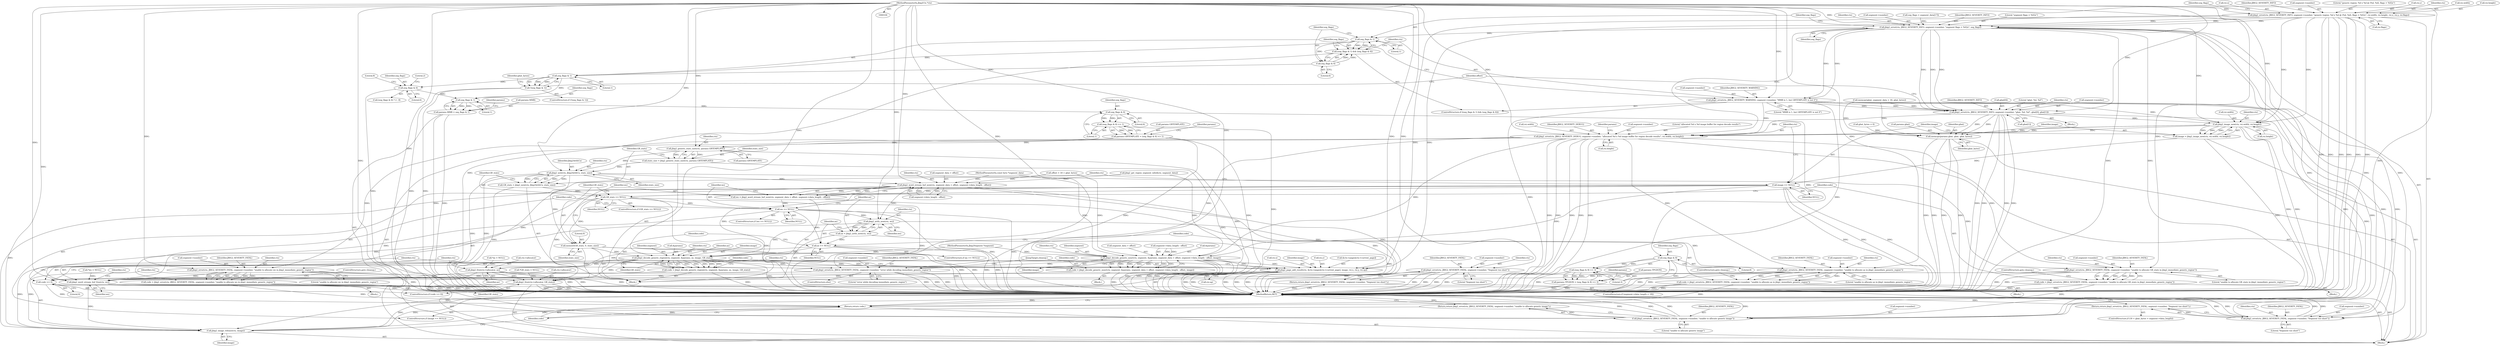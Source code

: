digraph "0_ghostscript_e698d5c11d27212aa1098bc5b1673a3378563092_0@pointer" {
"1000105" [label="(MethodParameterIn,Jbig2Ctx *ctx)"];
"1000145" [label="(Call,jbig2_error(ctx, JBIG2_SEVERITY_FATAL, segment->number, \"Segment too short\"))"];
"1000144" [label="(Return,return jbig2_error(ctx, JBIG2_SEVERITY_FATAL, segment->number, \"Segment too short\");)"];
"1000156" [label="(Call,jbig2_error(ctx, JBIG2_SEVERITY_INFO, segment->number, \"generic region: %d x %d @ (%d, %d), flags = %02x\", rsi.width, rsi.height, rsi.x, rsi.y, rsi.flags))"];
"1000183" [label="(Call,jbig2_error(ctx, JBIG2_SEVERITY_INFO, segment->number, \"segment flags = %02x\", seg_flags))"];
"1000193" [label="(Call,seg_flags & 1)"];
"1000192" [label="(Call,(seg_flags & 1) && (seg_flags & 6))"];
"1000196" [label="(Call,seg_flags & 6)"];
"1000208" [label="(Call,seg_flags & 1)"];
"1000207" [label="(Call,!(seg_flags & 1))"];
"1000215" [label="(Call,seg_flags & 6)"];
"1000264" [label="(Call,seg_flags & 1)"];
"1000260" [label="(Call,params.MMR = seg_flags & 1)"];
"1000272" [label="(Call,seg_flags & 6)"];
"1000271" [label="(Call,(seg_flags & 6) >> 1)"];
"1000267" [label="(Call,params.GBTEMPLATE = (seg_flags & 6) >> 1)"];
"1000357" [label="(Call,jbig2_generic_stats_size(ctx, params.GBTEMPLATE))"];
"1000355" [label="(Call,stats_size = jbig2_generic_stats_size(ctx, params.GBTEMPLATE))"];
"1000364" [label="(Call,jbig2_new(ctx, Jbig2ArithCx, stats_size))"];
"1000362" [label="(Call,GB_stats = jbig2_new(ctx, Jbig2ArithCx, stats_size))"];
"1000369" [label="(Call,GB_stats == NULL)"];
"1000383" [label="(Call,memset(GB_stats, 0, stats_size))"];
"1000436" [label="(Call,jbig2_decode_generic_region(ctx, segment, &params, as, image, GB_stats))"];
"1000434" [label="(Call,code = jbig2_decode_generic_region(ctx, segment, &params, as, image, GB_stats))"];
"1000445" [label="(Call,code >= 0)"];
"1000493" [label="(Return,return code;)"];
"1000448" [label="(Call,jbig2_page_add_result(ctx, &ctx->pages[ctx->current_page], image, rsi.x, rsi.y, rsi.op))"];
"1000482" [label="(Call,jbig2_word_stream_buf_free(ctx, ws))"];
"1000490" [label="(Call,jbig2_image_release(ctx, image))"];
"1000469" [label="(Call,jbig2_error(ctx, JBIG2_SEVERITY_FATAL, segment->number, \"error while decoding immediate_generic_region\"))"];
"1000477" [label="(Call,jbig2_free(ctx->allocator, as))"];
"1000485" [label="(Call,jbig2_free(ctx->allocator, GB_stats))"];
"1000400" [label="(Call,ws == NULL)"];
"1000416" [label="(Call,jbig2_arith_new(ctx, ws))"];
"1000414" [label="(Call,as = jbig2_arith_new(ctx, ws))"];
"1000420" [label="(Call,as == NULL)"];
"1000426" [label="(Call,jbig2_error(ctx, JBIG2_SEVERITY_FATAL, segment->number, \"unable to allocate as in jbig2_immediate_generic_region\"))"];
"1000424" [label="(Call,code = jbig2_error(ctx, JBIG2_SEVERITY_FATAL, segment->number, \"unable to allocate as in jbig2_immediate_generic_region\"))"];
"1000375" [label="(Call,jbig2_error(ctx, JBIG2_SEVERITY_FATAL, segment->number, \"unable to allocate GB_stats in jbig2_immediate_generic_region\"))"];
"1000373" [label="(Call,code = jbig2_error(ctx, JBIG2_SEVERITY_FATAL, segment->number, \"unable to allocate GB_stats in jbig2_immediate_generic_region\"))"];
"1000389" [label="(Call,jbig2_word_stream_buf_new(ctx, segment_data + offset, segment->data_length - offset))"];
"1000387" [label="(Call,ws = jbig2_word_stream_buf_new(ctx, segment_data + offset, segment->data_length - offset))"];
"1000406" [label="(Call,jbig2_error(ctx, JBIG2_SEVERITY_FATAL, segment->number, \"unable to allocate ws in jbig2_immediate_generic_region\"))"];
"1000404" [label="(Call,code = jbig2_error(ctx, JBIG2_SEVERITY_FATAL, segment->number, \"unable to allocate ws in jbig2_immediate_generic_region\"))"];
"1000281" [label="(Call,seg_flags & 8)"];
"1000280" [label="(Call,(seg_flags & 8) >> 3)"];
"1000276" [label="(Call,params.TPGDON = (seg_flags & 8) >> 3)"];
"1000199" [label="(Call,jbig2_error(ctx, JBIG2_SEVERITY_WARNING, segment->number, \"MMR is 1, but GBTEMPLATE is not 0\"))"];
"1000229" [label="(Call,jbig2_error(ctx, JBIG2_SEVERITY_FATAL, segment->number, \"Segment too short\"))"];
"1000228" [label="(Return,return jbig2_error(ctx, JBIG2_SEVERITY_FATAL, segment->number, \"Segment too short\");)"];
"1000242" [label="(Call,jbig2_error(ctx, JBIG2_SEVERITY_INFO, segment->number, \"gbat: %d, %d\", gbat[0], gbat[1]))"];
"1000290" [label="(Call,memcpy(params.gbat, gbat, gbat_bytes))"];
"1000298" [label="(Call,jbig2_image_new(ctx, rsi.width, rsi.height))"];
"1000296" [label="(Call,image = jbig2_image_new(ctx, rsi.width, rsi.height))"];
"1000307" [label="(Call,image == NULL)"];
"1000338" [label="(Call,jbig2_decode_generic_mmr(ctx, segment, &params, segment_data + offset, segment->data_length - offset, image))"];
"1000336" [label="(Call,code = jbig2_decode_generic_mmr(ctx, segment, &params, segment_data + offset, segment->data_length - offset, image))"];
"1000311" [label="(Call,jbig2_error(ctx, JBIG2_SEVERITY_FATAL, segment->number, \"unable to allocate generic image\"))"];
"1000310" [label="(Return,return jbig2_error(ctx, JBIG2_SEVERITY_FATAL, segment->number, \"unable to allocate generic image\");)"];
"1000318" [label="(Call,jbig2_error(ctx, JBIG2_SEVERITY_DEBUG, segment->number, \"allocated %d x %d image buffer for region decode results\", rsi.width, rsi.height))"];
"1000147" [label="(Identifier,JBIG2_SEVERITY_FATAL)"];
"1000471" [label="(Identifier,JBIG2_SEVERITY_FATAL)"];
"1000312" [label="(Identifier,ctx)"];
"1000438" [label="(Identifier,segment)"];
"1000468" [label="(ControlStructure,else)"];
"1000339" [label="(Identifier,ctx)"];
"1000248" [label="(Literal,\"gbat: %d, %d\")"];
"1000465" [label="(Call,rsi.op)"];
"1000232" [label="(Call,segment->number)"];
"1000296" [label="(Call,image = jbig2_image_new(ctx, rsi.width, rsi.height))"];
"1000412" [label="(Literal,\"unable to allocate ws in jbig2_immediate_generic_region\")"];
"1000415" [label="(Identifier,as)"];
"1000439" [label="(Call,&params)"];
"1000127" [label="(Call,*ws = NULL)"];
"1000475" [label="(Literal,\"error while decoding immediate_generic_region\")"];
"1000298" [label="(Call,jbig2_image_new(ctx, rsi.width, rsi.height))"];
"1000313" [label="(Identifier,JBIG2_SEVERITY_FATAL)"];
"1000145" [label="(Call,jbig2_error(ctx, JBIG2_SEVERITY_FATAL, segment->number, \"Segment too short\"))"];
"1000358" [label="(Identifier,ctx)"];
"1000157" [label="(Identifier,ctx)"];
"1000369" [label="(Call,GB_stats == NULL)"];
"1000252" [label="(Call,gbat[1])"];
"1000192" [label="(Call,(seg_flags & 1) && (seg_flags & 6))"];
"1000375" [label="(Call,jbig2_error(ctx, JBIG2_SEVERITY_FATAL, segment->number, \"unable to allocate GB_stats in jbig2_immediate_generic_region\"))"];
"1000213" [label="(Identifier,gbat_bytes)"];
"1000417" [label="(Identifier,ctx)"];
"1000409" [label="(Call,segment->number)"];
"1000194" [label="(Identifier,seg_flags)"];
"1000367" [label="(Identifier,stats_size)"];
"1000131" [label="(Call,*as = NULL)"];
"1000243" [label="(Identifier,ctx)"];
"1000215" [label="(Call,seg_flags & 6)"];
"1000280" [label="(Call,(seg_flags & 8) >> 3)"];
"1000340" [label="(Identifier,segment)"];
"1000389" [label="(Call,jbig2_word_stream_buf_new(ctx, segment_data + offset, segment->data_length - offset))"];
"1000309" [label="(Identifier,NULL)"];
"1000492" [label="(Identifier,image)"];
"1000363" [label="(Identifier,GB_stats)"];
"1000366" [label="(Identifier,Jbig2ArithCx)"];
"1000422" [label="(Identifier,NULL)"];
"1000282" [label="(Identifier,seg_flags)"];
"1000245" [label="(Call,segment->number)"];
"1000470" [label="(Identifier,ctx)"];
"1000495" [label="(MethodReturn,RET)"];
"1000163" [label="(Call,rsi.width)"];
"1000390" [label="(Identifier,ctx)"];
"1000195" [label="(Literal,1)"];
"1000458" [label="(Identifier,image)"];
"1000429" [label="(Call,segment->number)"];
"1000446" [label="(Identifier,code)"];
"1000271" [label="(Call,(seg_flags & 6) >> 1)"];
"1000462" [label="(Call,rsi.y)"];
"1000156" [label="(Call,jbig2_error(ctx, JBIG2_SEVERITY_INFO, segment->number, \"generic region: %d x %d @ (%d, %d), flags = %02x\", rsi.width, rsi.height, rsi.x, rsi.y, rsi.flags))"];
"1000269" [label="(Identifier,params)"];
"1000276" [label="(Call,params.TPGDON = (seg_flags & 8) >> 3)"];
"1000268" [label="(Call,params.GBTEMPLATE)"];
"1000377" [label="(Identifier,JBIG2_SEVERITY_FATAL)"];
"1000295" [label="(Identifier,gbat_bytes)"];
"1000114" [label="(Call,gbat_bytes = 0)"];
"1000196" [label="(Call,seg_flags & 6)"];
"1000183" [label="(Call,jbig2_error(ctx, JBIG2_SEVERITY_INFO, segment->number, \"segment flags = %02x\", seg_flags))"];
"1000284" [label="(Literal,3)"];
"1000483" [label="(Identifier,ctx)"];
"1000493" [label="(Return,return code;)"];
"1000335" [label="(Block,)"];
"1000402" [label="(Identifier,NULL)"];
"1000485" [label="(Call,jbig2_free(ctx->allocator, GB_stats))"];
"1000206" [label="(ControlStructure,if (!(seg_flags & 1)))"];
"1000255" [label="(Call,offset = 18 + gbat_bytes)"];
"1000300" [label="(Call,rsi.width)"];
"1000400" [label="(Call,ws == NULL)"];
"1000291" [label="(Call,params.gbat)"];
"1000424" [label="(Call,code = jbig2_error(ctx, JBIG2_SEVERITY_FATAL, segment->number, \"unable to allocate as in jbig2_immediate_generic_region\"))"];
"1000108" [label="(Block,)"];
"1000207" [label="(Call,!(seg_flags & 1))"];
"1000404" [label="(Call,code = jbig2_error(ctx, JBIG2_SEVERITY_FATAL, segment->number, \"unable to allocate ws in jbig2_immediate_generic_region\"))"];
"1000373" [label="(Call,code = jbig2_error(ctx, JBIG2_SEVERITY_FATAL, segment->number, \"unable to allocate GB_stats in jbig2_immediate_generic_region\"))"];
"1000138" [label="(ControlStructure,if (segment->data_length < 18))"];
"1000359" [label="(Call,params.GBTEMPLATE)"];
"1000362" [label="(Call,GB_stats = jbig2_new(ctx, Jbig2ArithCx, stats_size))"];
"1000484" [label="(Identifier,ws)"];
"1000382" [label="(ControlStructure,goto cleanup;)"];
"1000481" [label="(Identifier,as)"];
"1000260" [label="(Call,params.MMR = seg_flags & 1)"];
"1000489" [label="(Identifier,GB_stats)"];
"1000482" [label="(Call,jbig2_word_stream_buf_free(ctx, ws))"];
"1000277" [label="(Call,params.TPGDON)"];
"1000287" [label="(Identifier,params)"];
"1000235" [label="(Literal,\"Segment too short\")"];
"1000244" [label="(Identifier,JBIG2_SEVERITY_INFO)"];
"1000166" [label="(Call,rsi.height)"];
"1000144" [label="(Return,return jbig2_error(ctx, JBIG2_SEVERITY_FATAL, segment->number, \"Segment too short\");)"];
"1000447" [label="(Literal,0)"];
"1000135" [label="(Call,*GB_stats = NULL)"];
"1000179" [label="(Identifier,seg_flags)"];
"1000199" [label="(Call,jbig2_error(ctx, JBIG2_SEVERITY_WARNING, segment->number, \"MMR is 1, but GBTEMPLATE is not 0\"))"];
"1000273" [label="(Identifier,seg_flags)"];
"1000336" [label="(Call,code = jbig2_decode_generic_mmr(ctx, segment, &params, segment_data + offset, segment->data_length - offset, image))"];
"1000387" [label="(Call,ws = jbig2_word_stream_buf_new(ctx, segment_data + offset, segment->data_length - offset))"];
"1000230" [label="(Identifier,ctx)"];
"1000346" [label="(Call,segment->data_length - offset)"];
"1000469" [label="(Call,jbig2_error(ctx, JBIG2_SEVERITY_FATAL, segment->number, \"error while decoding immediate_generic_region\"))"];
"1000307" [label="(Call,image == NULL)"];
"1000310" [label="(Return,return jbig2_error(ctx, JBIG2_SEVERITY_FATAL, segment->number, \"unable to allocate generic image\");)"];
"1000434" [label="(Call,code = jbig2_decode_generic_region(ctx, segment, &params, as, image, GB_stats))"];
"1000220" [label="(ControlStructure,if (18 + gbat_bytes > segment->data_length))"];
"1000217" [label="(Literal,6)"];
"1000388" [label="(Identifier,ws)"];
"1000433" [label="(ControlStructure,goto cleanup;)"];
"1000249" [label="(Call,gbat[0])"];
"1000435" [label="(Identifier,code)"];
"1000303" [label="(Call,rsi.height)"];
"1000371" [label="(Identifier,NULL)"];
"1000320" [label="(Identifier,JBIG2_SEVERITY_DEBUG)"];
"1000487" [label="(Identifier,ctx)"];
"1000299" [label="(Identifier,ctx)"];
"1000432" [label="(Literal,\"unable to allocate as in jbig2_immediate_generic_region\")"];
"1000490" [label="(Call,jbig2_image_release(ctx, image))"];
"1000385" [label="(Literal,0)"];
"1000236" [label="(Call,memcpy(gbat, segment_data + 18, gbat_bytes))"];
"1000267" [label="(Call,params.GBTEMPLATE = (seg_flags & 6) >> 1)"];
"1000421" [label="(Identifier,as)"];
"1000391" [label="(Call,segment_data + offset)"];
"1000290" [label="(Call,memcpy(params.gbat, gbat, gbat_bytes))"];
"1000443" [label="(Identifier,GB_stats)"];
"1000341" [label="(Call,&params)"];
"1000423" [label="(Block,)"];
"1000408" [label="(Identifier,JBIG2_SEVERITY_FATAL)"];
"1000372" [label="(Block,)"];
"1000368" [label="(ControlStructure,if (GB_stats == NULL))"];
"1000218" [label="(Literal,2)"];
"1000418" [label="(Identifier,ws)"];
"1000351" [label="(Identifier,image)"];
"1000384" [label="(Identifier,GB_stats)"];
"1000191" [label="(ControlStructure,if ((seg_flags & 1) && (seg_flags & 6)))"];
"1000386" [label="(Identifier,stats_size)"];
"1000210" [label="(Literal,1)"];
"1000450" [label="(Call,&ctx->pages[ctx->current_page])"];
"1000105" [label="(MethodParameterIn,Jbig2Ctx *ctx)"];
"1000328" [label="(Call,rsi.height)"];
"1000219" [label="(Literal,8)"];
"1000399" [label="(ControlStructure,if (ws == NULL))"];
"1000202" [label="(Call,segment->number)"];
"1000427" [label="(Identifier,ctx)"];
"1000383" [label="(Call,memset(GB_stats, 0, stats_size))"];
"1000374" [label="(Identifier,code)"];
"1000459" [label="(Call,rsi.x)"];
"1000151" [label="(Literal,\"Segment too short\")"];
"1000175" [label="(Call,rsi.flags)"];
"1000148" [label="(Call,segment->number)"];
"1000356" [label="(Identifier,stats_size)"];
"1000297" [label="(Identifier,image)"];
"1000229" [label="(Call,jbig2_error(ctx, JBIG2_SEVERITY_FATAL, segment->number, \"Segment too short\"))"];
"1000198" [label="(Literal,6)"];
"1000401" [label="(Identifier,ws)"];
"1000184" [label="(Identifier,ctx)"];
"1000256" [label="(Identifier,offset)"];
"1000477" [label="(Call,jbig2_free(ctx->allocator, as))"];
"1000231" [label="(Identifier,JBIG2_SEVERITY_FATAL)"];
"1000146" [label="(Identifier,ctx)"];
"1000357" [label="(Call,jbig2_generic_stats_size(ctx, params.GBTEMPLATE))"];
"1000208" [label="(Call,seg_flags & 1)"];
"1000437" [label="(Identifier,ctx)"];
"1000333" [label="(Identifier,params)"];
"1000426" [label="(Call,jbig2_error(ctx, JBIG2_SEVERITY_FATAL, segment->number, \"unable to allocate as in jbig2_immediate_generic_region\"))"];
"1000381" [label="(Literal,\"unable to allocate GB_stats in jbig2_immediate_generic_region\")"];
"1000394" [label="(Call,segment->data_length - offset)"];
"1000209" [label="(Identifier,seg_flags)"];
"1000211" [label="(Block,)"];
"1000306" [label="(ControlStructure,if (image == NULL))"];
"1000414" [label="(Call,as = jbig2_arith_new(ctx, ws))"];
"1000317" [label="(Literal,\"unable to allocate generic image\")"];
"1000321" [label="(Call,segment->number)"];
"1000428" [label="(Identifier,JBIG2_SEVERITY_FATAL)"];
"1000152" [label="(Call,jbig2_get_region_segment_info(&rsi, segment_data))"];
"1000419" [label="(ControlStructure,if (as == NULL))"];
"1000376" [label="(Identifier,ctx)"];
"1000365" [label="(Identifier,ctx)"];
"1000494" [label="(Identifier,code)"];
"1000343" [label="(Call,segment_data + offset)"];
"1000378" [label="(Call,segment->number)"];
"1000275" [label="(Literal,1)"];
"1000169" [label="(Call,rsi.x)"];
"1000193" [label="(Call,seg_flags & 1)"];
"1000186" [label="(Call,segment->number)"];
"1000405" [label="(Identifier,code)"];
"1000197" [label="(Identifier,seg_flags)"];
"1000283" [label="(Literal,8)"];
"1000264" [label="(Call,seg_flags & 1)"];
"1000178" [label="(Call,seg_flags = segment_data[17])"];
"1000190" [label="(Identifier,seg_flags)"];
"1000205" [label="(Literal,\"MMR is 1, but GBTEMPLATE is not 0\")"];
"1000486" [label="(Call,ctx->allocator)"];
"1000278" [label="(Identifier,params)"];
"1000216" [label="(Identifier,seg_flags)"];
"1000449" [label="(Identifier,ctx)"];
"1000355" [label="(Call,stats_size = jbig2_generic_stats_size(ctx, params.GBTEMPLATE))"];
"1000318" [label="(Call,jbig2_error(ctx, JBIG2_SEVERITY_DEBUG, segment->number, \"allocated %d x %d image buffer for region decode results\", rsi.width, rsi.height))"];
"1000158" [label="(Identifier,JBIG2_SEVERITY_INFO)"];
"1000444" [label="(ControlStructure,if (code >= 0))"];
"1000319" [label="(Identifier,ctx)"];
"1000314" [label="(Call,segment->number)"];
"1000448" [label="(Call,jbig2_page_add_result(ctx, &ctx->pages[ctx->current_page], image, rsi.x, rsi.y, rsi.op))"];
"1000324" [label="(Literal,\"allocated %d x %d image buffer for region decode results\")"];
"1000159" [label="(Call,segment->number)"];
"1000162" [label="(Literal,\"generic region: %d x %d @ (%d, %d), flags = %02x\")"];
"1000416" [label="(Call,jbig2_arith_new(ctx, ws))"];
"1000325" [label="(Call,rsi.width)"];
"1000185" [label="(Identifier,JBIG2_SEVERITY_INFO)"];
"1000172" [label="(Call,rsi.y)"];
"1000441" [label="(Identifier,as)"];
"1000491" [label="(Identifier,ctx)"];
"1000353" [label="(Block,)"];
"1000478" [label="(Call,ctx->allocator)"];
"1000242" [label="(Call,jbig2_error(ctx, JBIG2_SEVERITY_INFO, segment->number, \"gbat: %d, %d\", gbat[0], gbat[1]))"];
"1000189" [label="(Literal,\"segment flags = %02x\")"];
"1000201" [label="(Identifier,JBIG2_SEVERITY_WARNING)"];
"1000338" [label="(Call,jbig2_decode_generic_mmr(ctx, segment, &params, segment_data + offset, segment->data_length - offset, image))"];
"1000406" [label="(Call,jbig2_error(ctx, JBIG2_SEVERITY_FATAL, segment->number, \"unable to allocate ws in jbig2_immediate_generic_region\"))"];
"1000200" [label="(Identifier,ctx)"];
"1000106" [label="(MethodParameterIn,Jbig2Segment *segment)"];
"1000265" [label="(Identifier,seg_flags)"];
"1000274" [label="(Literal,6)"];
"1000294" [label="(Identifier,gbat)"];
"1000337" [label="(Identifier,code)"];
"1000476" [label="(JumpTarget,cleanup:)"];
"1000228" [label="(Return,return jbig2_error(ctx, JBIG2_SEVERITY_FATAL, segment->number, \"Segment too short\");)"];
"1000308" [label="(Identifier,image)"];
"1000364" [label="(Call,jbig2_new(ctx, Jbig2ArithCx, stats_size))"];
"1000107" [label="(MethodParameterIn,const byte *segment_data)"];
"1000407" [label="(Identifier,ctx)"];
"1000413" [label="(ControlStructure,goto cleanup;)"];
"1000261" [label="(Call,params.MMR)"];
"1000272" [label="(Call,seg_flags & 6)"];
"1000445" [label="(Call,code >= 0)"];
"1000472" [label="(Call,segment->number)"];
"1000442" [label="(Identifier,image)"];
"1000425" [label="(Identifier,code)"];
"1000266" [label="(Literal,1)"];
"1000214" [label="(Call,(seg_flags & 6) ? 2 : 8)"];
"1000403" [label="(Block,)"];
"1000420" [label="(Call,as == NULL)"];
"1000311" [label="(Call,jbig2_error(ctx, JBIG2_SEVERITY_FATAL, segment->number, \"unable to allocate generic image\"))"];
"1000436" [label="(Call,jbig2_decode_generic_region(ctx, segment, &params, as, image, GB_stats))"];
"1000370" [label="(Identifier,GB_stats)"];
"1000281" [label="(Call,seg_flags & 8)"];
"1000105" -> "1000104"  [label="AST: "];
"1000105" -> "1000495"  [label="DDG: "];
"1000105" -> "1000145"  [label="DDG: "];
"1000105" -> "1000156"  [label="DDG: "];
"1000105" -> "1000183"  [label="DDG: "];
"1000105" -> "1000199"  [label="DDG: "];
"1000105" -> "1000229"  [label="DDG: "];
"1000105" -> "1000242"  [label="DDG: "];
"1000105" -> "1000298"  [label="DDG: "];
"1000105" -> "1000311"  [label="DDG: "];
"1000105" -> "1000318"  [label="DDG: "];
"1000105" -> "1000338"  [label="DDG: "];
"1000105" -> "1000357"  [label="DDG: "];
"1000105" -> "1000364"  [label="DDG: "];
"1000105" -> "1000375"  [label="DDG: "];
"1000105" -> "1000389"  [label="DDG: "];
"1000105" -> "1000406"  [label="DDG: "];
"1000105" -> "1000416"  [label="DDG: "];
"1000105" -> "1000426"  [label="DDG: "];
"1000105" -> "1000436"  [label="DDG: "];
"1000105" -> "1000448"  [label="DDG: "];
"1000105" -> "1000469"  [label="DDG: "];
"1000105" -> "1000482"  [label="DDG: "];
"1000105" -> "1000490"  [label="DDG: "];
"1000145" -> "1000144"  [label="AST: "];
"1000145" -> "1000151"  [label="CFG: "];
"1000146" -> "1000145"  [label="AST: "];
"1000147" -> "1000145"  [label="AST: "];
"1000148" -> "1000145"  [label="AST: "];
"1000151" -> "1000145"  [label="AST: "];
"1000144" -> "1000145"  [label="CFG: "];
"1000145" -> "1000495"  [label="DDG: "];
"1000145" -> "1000495"  [label="DDG: "];
"1000145" -> "1000495"  [label="DDG: "];
"1000145" -> "1000495"  [label="DDG: "];
"1000145" -> "1000144"  [label="DDG: "];
"1000144" -> "1000138"  [label="AST: "];
"1000495" -> "1000144"  [label="CFG: "];
"1000144" -> "1000495"  [label="DDG: "];
"1000156" -> "1000108"  [label="AST: "];
"1000156" -> "1000175"  [label="CFG: "];
"1000157" -> "1000156"  [label="AST: "];
"1000158" -> "1000156"  [label="AST: "];
"1000159" -> "1000156"  [label="AST: "];
"1000162" -> "1000156"  [label="AST: "];
"1000163" -> "1000156"  [label="AST: "];
"1000166" -> "1000156"  [label="AST: "];
"1000169" -> "1000156"  [label="AST: "];
"1000172" -> "1000156"  [label="AST: "];
"1000175" -> "1000156"  [label="AST: "];
"1000179" -> "1000156"  [label="CFG: "];
"1000156" -> "1000495"  [label="DDG: "];
"1000156" -> "1000495"  [label="DDG: "];
"1000156" -> "1000495"  [label="DDG: "];
"1000156" -> "1000495"  [label="DDG: "];
"1000156" -> "1000495"  [label="DDG: "];
"1000156" -> "1000495"  [label="DDG: "];
"1000156" -> "1000183"  [label="DDG: "];
"1000156" -> "1000183"  [label="DDG: "];
"1000156" -> "1000183"  [label="DDG: "];
"1000156" -> "1000298"  [label="DDG: "];
"1000156" -> "1000298"  [label="DDG: "];
"1000156" -> "1000448"  [label="DDG: "];
"1000156" -> "1000448"  [label="DDG: "];
"1000183" -> "1000108"  [label="AST: "];
"1000183" -> "1000190"  [label="CFG: "];
"1000184" -> "1000183"  [label="AST: "];
"1000185" -> "1000183"  [label="AST: "];
"1000186" -> "1000183"  [label="AST: "];
"1000189" -> "1000183"  [label="AST: "];
"1000190" -> "1000183"  [label="AST: "];
"1000194" -> "1000183"  [label="CFG: "];
"1000183" -> "1000495"  [label="DDG: "];
"1000183" -> "1000495"  [label="DDG: "];
"1000178" -> "1000183"  [label="DDG: "];
"1000183" -> "1000193"  [label="DDG: "];
"1000183" -> "1000199"  [label="DDG: "];
"1000183" -> "1000199"  [label="DDG: "];
"1000183" -> "1000229"  [label="DDG: "];
"1000183" -> "1000229"  [label="DDG: "];
"1000183" -> "1000242"  [label="DDG: "];
"1000183" -> "1000242"  [label="DDG: "];
"1000183" -> "1000242"  [label="DDG: "];
"1000183" -> "1000298"  [label="DDG: "];
"1000183" -> "1000311"  [label="DDG: "];
"1000183" -> "1000318"  [label="DDG: "];
"1000193" -> "1000192"  [label="AST: "];
"1000193" -> "1000195"  [label="CFG: "];
"1000194" -> "1000193"  [label="AST: "];
"1000195" -> "1000193"  [label="AST: "];
"1000197" -> "1000193"  [label="CFG: "];
"1000192" -> "1000193"  [label="CFG: "];
"1000193" -> "1000192"  [label="DDG: "];
"1000193" -> "1000192"  [label="DDG: "];
"1000193" -> "1000196"  [label="DDG: "];
"1000193" -> "1000208"  [label="DDG: "];
"1000192" -> "1000191"  [label="AST: "];
"1000192" -> "1000196"  [label="CFG: "];
"1000196" -> "1000192"  [label="AST: "];
"1000200" -> "1000192"  [label="CFG: "];
"1000209" -> "1000192"  [label="CFG: "];
"1000192" -> "1000495"  [label="DDG: "];
"1000196" -> "1000192"  [label="DDG: "];
"1000196" -> "1000192"  [label="DDG: "];
"1000196" -> "1000198"  [label="CFG: "];
"1000197" -> "1000196"  [label="AST: "];
"1000198" -> "1000196"  [label="AST: "];
"1000196" -> "1000208"  [label="DDG: "];
"1000208" -> "1000207"  [label="AST: "];
"1000208" -> "1000210"  [label="CFG: "];
"1000209" -> "1000208"  [label="AST: "];
"1000210" -> "1000208"  [label="AST: "];
"1000207" -> "1000208"  [label="CFG: "];
"1000208" -> "1000207"  [label="DDG: "];
"1000208" -> "1000207"  [label="DDG: "];
"1000208" -> "1000215"  [label="DDG: "];
"1000208" -> "1000264"  [label="DDG: "];
"1000207" -> "1000206"  [label="AST: "];
"1000213" -> "1000207"  [label="CFG: "];
"1000256" -> "1000207"  [label="CFG: "];
"1000207" -> "1000495"  [label="DDG: "];
"1000207" -> "1000495"  [label="DDG: "];
"1000215" -> "1000214"  [label="AST: "];
"1000215" -> "1000217"  [label="CFG: "];
"1000216" -> "1000215"  [label="AST: "];
"1000217" -> "1000215"  [label="AST: "];
"1000218" -> "1000215"  [label="CFG: "];
"1000219" -> "1000215"  [label="CFG: "];
"1000215" -> "1000495"  [label="DDG: "];
"1000215" -> "1000264"  [label="DDG: "];
"1000264" -> "1000260"  [label="AST: "];
"1000264" -> "1000266"  [label="CFG: "];
"1000265" -> "1000264"  [label="AST: "];
"1000266" -> "1000264"  [label="AST: "];
"1000260" -> "1000264"  [label="CFG: "];
"1000264" -> "1000260"  [label="DDG: "];
"1000264" -> "1000260"  [label="DDG: "];
"1000264" -> "1000272"  [label="DDG: "];
"1000260" -> "1000108"  [label="AST: "];
"1000261" -> "1000260"  [label="AST: "];
"1000269" -> "1000260"  [label="CFG: "];
"1000260" -> "1000495"  [label="DDG: "];
"1000260" -> "1000495"  [label="DDG: "];
"1000272" -> "1000271"  [label="AST: "];
"1000272" -> "1000274"  [label="CFG: "];
"1000273" -> "1000272"  [label="AST: "];
"1000274" -> "1000272"  [label="AST: "];
"1000275" -> "1000272"  [label="CFG: "];
"1000272" -> "1000271"  [label="DDG: "];
"1000272" -> "1000271"  [label="DDG: "];
"1000272" -> "1000281"  [label="DDG: "];
"1000271" -> "1000267"  [label="AST: "];
"1000271" -> "1000275"  [label="CFG: "];
"1000275" -> "1000271"  [label="AST: "];
"1000267" -> "1000271"  [label="CFG: "];
"1000271" -> "1000495"  [label="DDG: "];
"1000271" -> "1000267"  [label="DDG: "];
"1000271" -> "1000267"  [label="DDG: "];
"1000267" -> "1000108"  [label="AST: "];
"1000268" -> "1000267"  [label="AST: "];
"1000278" -> "1000267"  [label="CFG: "];
"1000267" -> "1000495"  [label="DDG: "];
"1000267" -> "1000495"  [label="DDG: "];
"1000267" -> "1000357"  [label="DDG: "];
"1000357" -> "1000355"  [label="AST: "];
"1000357" -> "1000359"  [label="CFG: "];
"1000358" -> "1000357"  [label="AST: "];
"1000359" -> "1000357"  [label="AST: "];
"1000355" -> "1000357"  [label="CFG: "];
"1000357" -> "1000495"  [label="DDG: "];
"1000357" -> "1000355"  [label="DDG: "];
"1000357" -> "1000355"  [label="DDG: "];
"1000318" -> "1000357"  [label="DDG: "];
"1000357" -> "1000364"  [label="DDG: "];
"1000355" -> "1000353"  [label="AST: "];
"1000356" -> "1000355"  [label="AST: "];
"1000363" -> "1000355"  [label="CFG: "];
"1000355" -> "1000495"  [label="DDG: "];
"1000355" -> "1000364"  [label="DDG: "];
"1000364" -> "1000362"  [label="AST: "];
"1000364" -> "1000367"  [label="CFG: "];
"1000365" -> "1000364"  [label="AST: "];
"1000366" -> "1000364"  [label="AST: "];
"1000367" -> "1000364"  [label="AST: "];
"1000362" -> "1000364"  [label="CFG: "];
"1000364" -> "1000495"  [label="DDG: "];
"1000364" -> "1000495"  [label="DDG: "];
"1000364" -> "1000362"  [label="DDG: "];
"1000364" -> "1000362"  [label="DDG: "];
"1000364" -> "1000362"  [label="DDG: "];
"1000364" -> "1000375"  [label="DDG: "];
"1000364" -> "1000383"  [label="DDG: "];
"1000364" -> "1000389"  [label="DDG: "];
"1000362" -> "1000353"  [label="AST: "];
"1000363" -> "1000362"  [label="AST: "];
"1000370" -> "1000362"  [label="CFG: "];
"1000362" -> "1000495"  [label="DDG: "];
"1000362" -> "1000369"  [label="DDG: "];
"1000369" -> "1000368"  [label="AST: "];
"1000369" -> "1000371"  [label="CFG: "];
"1000370" -> "1000369"  [label="AST: "];
"1000371" -> "1000369"  [label="AST: "];
"1000374" -> "1000369"  [label="CFG: "];
"1000384" -> "1000369"  [label="CFG: "];
"1000369" -> "1000495"  [label="DDG: "];
"1000369" -> "1000495"  [label="DDG: "];
"1000307" -> "1000369"  [label="DDG: "];
"1000369" -> "1000383"  [label="DDG: "];
"1000369" -> "1000400"  [label="DDG: "];
"1000369" -> "1000485"  [label="DDG: "];
"1000383" -> "1000353"  [label="AST: "];
"1000383" -> "1000386"  [label="CFG: "];
"1000384" -> "1000383"  [label="AST: "];
"1000385" -> "1000383"  [label="AST: "];
"1000386" -> "1000383"  [label="AST: "];
"1000388" -> "1000383"  [label="CFG: "];
"1000383" -> "1000495"  [label="DDG: "];
"1000383" -> "1000495"  [label="DDG: "];
"1000383" -> "1000436"  [label="DDG: "];
"1000383" -> "1000485"  [label="DDG: "];
"1000436" -> "1000434"  [label="AST: "];
"1000436" -> "1000443"  [label="CFG: "];
"1000437" -> "1000436"  [label="AST: "];
"1000438" -> "1000436"  [label="AST: "];
"1000439" -> "1000436"  [label="AST: "];
"1000441" -> "1000436"  [label="AST: "];
"1000442" -> "1000436"  [label="AST: "];
"1000443" -> "1000436"  [label="AST: "];
"1000434" -> "1000436"  [label="CFG: "];
"1000436" -> "1000495"  [label="DDG: "];
"1000436" -> "1000495"  [label="DDG: "];
"1000436" -> "1000434"  [label="DDG: "];
"1000436" -> "1000434"  [label="DDG: "];
"1000436" -> "1000434"  [label="DDG: "];
"1000436" -> "1000434"  [label="DDG: "];
"1000436" -> "1000434"  [label="DDG: "];
"1000436" -> "1000434"  [label="DDG: "];
"1000416" -> "1000436"  [label="DDG: "];
"1000106" -> "1000436"  [label="DDG: "];
"1000420" -> "1000436"  [label="DDG: "];
"1000307" -> "1000436"  [label="DDG: "];
"1000436" -> "1000448"  [label="DDG: "];
"1000436" -> "1000448"  [label="DDG: "];
"1000436" -> "1000469"  [label="DDG: "];
"1000436" -> "1000477"  [label="DDG: "];
"1000436" -> "1000485"  [label="DDG: "];
"1000436" -> "1000490"  [label="DDG: "];
"1000434" -> "1000353"  [label="AST: "];
"1000435" -> "1000434"  [label="AST: "];
"1000446" -> "1000434"  [label="CFG: "];
"1000434" -> "1000495"  [label="DDG: "];
"1000434" -> "1000445"  [label="DDG: "];
"1000445" -> "1000444"  [label="AST: "];
"1000445" -> "1000447"  [label="CFG: "];
"1000446" -> "1000445"  [label="AST: "];
"1000447" -> "1000445"  [label="AST: "];
"1000449" -> "1000445"  [label="CFG: "];
"1000470" -> "1000445"  [label="CFG: "];
"1000445" -> "1000495"  [label="DDG: "];
"1000445" -> "1000495"  [label="DDG: "];
"1000336" -> "1000445"  [label="DDG: "];
"1000445" -> "1000493"  [label="DDG: "];
"1000493" -> "1000108"  [label="AST: "];
"1000493" -> "1000494"  [label="CFG: "];
"1000494" -> "1000493"  [label="AST: "];
"1000495" -> "1000493"  [label="CFG: "];
"1000493" -> "1000495"  [label="DDG: "];
"1000494" -> "1000493"  [label="DDG: "];
"1000404" -> "1000493"  [label="DDG: "];
"1000424" -> "1000493"  [label="DDG: "];
"1000373" -> "1000493"  [label="DDG: "];
"1000448" -> "1000444"  [label="AST: "];
"1000448" -> "1000465"  [label="CFG: "];
"1000449" -> "1000448"  [label="AST: "];
"1000450" -> "1000448"  [label="AST: "];
"1000458" -> "1000448"  [label="AST: "];
"1000459" -> "1000448"  [label="AST: "];
"1000462" -> "1000448"  [label="AST: "];
"1000465" -> "1000448"  [label="AST: "];
"1000476" -> "1000448"  [label="CFG: "];
"1000448" -> "1000495"  [label="DDG: "];
"1000448" -> "1000495"  [label="DDG: "];
"1000448" -> "1000495"  [label="DDG: "];
"1000448" -> "1000495"  [label="DDG: "];
"1000448" -> "1000495"  [label="DDG: "];
"1000338" -> "1000448"  [label="DDG: "];
"1000338" -> "1000448"  [label="DDG: "];
"1000448" -> "1000482"  [label="DDG: "];
"1000448" -> "1000490"  [label="DDG: "];
"1000482" -> "1000108"  [label="AST: "];
"1000482" -> "1000484"  [label="CFG: "];
"1000483" -> "1000482"  [label="AST: "];
"1000484" -> "1000482"  [label="AST: "];
"1000487" -> "1000482"  [label="CFG: "];
"1000482" -> "1000495"  [label="DDG: "];
"1000482" -> "1000495"  [label="DDG: "];
"1000375" -> "1000482"  [label="DDG: "];
"1000426" -> "1000482"  [label="DDG: "];
"1000406" -> "1000482"  [label="DDG: "];
"1000469" -> "1000482"  [label="DDG: "];
"1000400" -> "1000482"  [label="DDG: "];
"1000416" -> "1000482"  [label="DDG: "];
"1000127" -> "1000482"  [label="DDG: "];
"1000482" -> "1000490"  [label="DDG: "];
"1000490" -> "1000108"  [label="AST: "];
"1000490" -> "1000492"  [label="CFG: "];
"1000491" -> "1000490"  [label="AST: "];
"1000492" -> "1000490"  [label="AST: "];
"1000494" -> "1000490"  [label="CFG: "];
"1000490" -> "1000495"  [label="DDG: "];
"1000490" -> "1000495"  [label="DDG: "];
"1000490" -> "1000495"  [label="DDG: "];
"1000338" -> "1000490"  [label="DDG: "];
"1000307" -> "1000490"  [label="DDG: "];
"1000469" -> "1000468"  [label="AST: "];
"1000469" -> "1000475"  [label="CFG: "];
"1000470" -> "1000469"  [label="AST: "];
"1000471" -> "1000469"  [label="AST: "];
"1000472" -> "1000469"  [label="AST: "];
"1000475" -> "1000469"  [label="AST: "];
"1000476" -> "1000469"  [label="CFG: "];
"1000469" -> "1000495"  [label="DDG: "];
"1000469" -> "1000495"  [label="DDG: "];
"1000469" -> "1000495"  [label="DDG: "];
"1000338" -> "1000469"  [label="DDG: "];
"1000318" -> "1000469"  [label="DDG: "];
"1000477" -> "1000108"  [label="AST: "];
"1000477" -> "1000481"  [label="CFG: "];
"1000478" -> "1000477"  [label="AST: "];
"1000481" -> "1000477"  [label="AST: "];
"1000483" -> "1000477"  [label="CFG: "];
"1000477" -> "1000495"  [label="DDG: "];
"1000477" -> "1000495"  [label="DDG: "];
"1000131" -> "1000477"  [label="DDG: "];
"1000420" -> "1000477"  [label="DDG: "];
"1000477" -> "1000485"  [label="DDG: "];
"1000485" -> "1000108"  [label="AST: "];
"1000485" -> "1000489"  [label="CFG: "];
"1000486" -> "1000485"  [label="AST: "];
"1000489" -> "1000485"  [label="AST: "];
"1000491" -> "1000485"  [label="CFG: "];
"1000485" -> "1000495"  [label="DDG: "];
"1000485" -> "1000495"  [label="DDG: "];
"1000485" -> "1000495"  [label="DDG: "];
"1000135" -> "1000485"  [label="DDG: "];
"1000400" -> "1000399"  [label="AST: "];
"1000400" -> "1000402"  [label="CFG: "];
"1000401" -> "1000400"  [label="AST: "];
"1000402" -> "1000400"  [label="AST: "];
"1000405" -> "1000400"  [label="CFG: "];
"1000415" -> "1000400"  [label="CFG: "];
"1000400" -> "1000495"  [label="DDG: "];
"1000400" -> "1000495"  [label="DDG: "];
"1000387" -> "1000400"  [label="DDG: "];
"1000400" -> "1000416"  [label="DDG: "];
"1000400" -> "1000420"  [label="DDG: "];
"1000416" -> "1000414"  [label="AST: "];
"1000416" -> "1000418"  [label="CFG: "];
"1000417" -> "1000416"  [label="AST: "];
"1000418" -> "1000416"  [label="AST: "];
"1000414" -> "1000416"  [label="CFG: "];
"1000416" -> "1000414"  [label="DDG: "];
"1000416" -> "1000414"  [label="DDG: "];
"1000389" -> "1000416"  [label="DDG: "];
"1000416" -> "1000426"  [label="DDG: "];
"1000414" -> "1000353"  [label="AST: "];
"1000415" -> "1000414"  [label="AST: "];
"1000421" -> "1000414"  [label="CFG: "];
"1000414" -> "1000495"  [label="DDG: "];
"1000414" -> "1000420"  [label="DDG: "];
"1000420" -> "1000419"  [label="AST: "];
"1000420" -> "1000422"  [label="CFG: "];
"1000421" -> "1000420"  [label="AST: "];
"1000422" -> "1000420"  [label="AST: "];
"1000425" -> "1000420"  [label="CFG: "];
"1000435" -> "1000420"  [label="CFG: "];
"1000420" -> "1000495"  [label="DDG: "];
"1000420" -> "1000495"  [label="DDG: "];
"1000426" -> "1000424"  [label="AST: "];
"1000426" -> "1000432"  [label="CFG: "];
"1000427" -> "1000426"  [label="AST: "];
"1000428" -> "1000426"  [label="AST: "];
"1000429" -> "1000426"  [label="AST: "];
"1000432" -> "1000426"  [label="AST: "];
"1000424" -> "1000426"  [label="CFG: "];
"1000426" -> "1000495"  [label="DDG: "];
"1000426" -> "1000495"  [label="DDG: "];
"1000426" -> "1000424"  [label="DDG: "];
"1000426" -> "1000424"  [label="DDG: "];
"1000426" -> "1000424"  [label="DDG: "];
"1000426" -> "1000424"  [label="DDG: "];
"1000318" -> "1000426"  [label="DDG: "];
"1000424" -> "1000423"  [label="AST: "];
"1000425" -> "1000424"  [label="AST: "];
"1000433" -> "1000424"  [label="CFG: "];
"1000424" -> "1000495"  [label="DDG: "];
"1000424" -> "1000495"  [label="DDG: "];
"1000375" -> "1000373"  [label="AST: "];
"1000375" -> "1000381"  [label="CFG: "];
"1000376" -> "1000375"  [label="AST: "];
"1000377" -> "1000375"  [label="AST: "];
"1000378" -> "1000375"  [label="AST: "];
"1000381" -> "1000375"  [label="AST: "];
"1000373" -> "1000375"  [label="CFG: "];
"1000375" -> "1000495"  [label="DDG: "];
"1000375" -> "1000495"  [label="DDG: "];
"1000375" -> "1000373"  [label="DDG: "];
"1000375" -> "1000373"  [label="DDG: "];
"1000375" -> "1000373"  [label="DDG: "];
"1000375" -> "1000373"  [label="DDG: "];
"1000318" -> "1000375"  [label="DDG: "];
"1000373" -> "1000372"  [label="AST: "];
"1000374" -> "1000373"  [label="AST: "];
"1000382" -> "1000373"  [label="CFG: "];
"1000373" -> "1000495"  [label="DDG: "];
"1000373" -> "1000495"  [label="DDG: "];
"1000389" -> "1000387"  [label="AST: "];
"1000389" -> "1000394"  [label="CFG: "];
"1000390" -> "1000389"  [label="AST: "];
"1000391" -> "1000389"  [label="AST: "];
"1000394" -> "1000389"  [label="AST: "];
"1000387" -> "1000389"  [label="CFG: "];
"1000389" -> "1000495"  [label="DDG: "];
"1000389" -> "1000495"  [label="DDG: "];
"1000389" -> "1000387"  [label="DDG: "];
"1000389" -> "1000387"  [label="DDG: "];
"1000389" -> "1000387"  [label="DDG: "];
"1000152" -> "1000389"  [label="DDG: "];
"1000107" -> "1000389"  [label="DDG: "];
"1000255" -> "1000389"  [label="DDG: "];
"1000394" -> "1000389"  [label="DDG: "];
"1000394" -> "1000389"  [label="DDG: "];
"1000389" -> "1000406"  [label="DDG: "];
"1000387" -> "1000353"  [label="AST: "];
"1000388" -> "1000387"  [label="AST: "];
"1000401" -> "1000387"  [label="CFG: "];
"1000387" -> "1000495"  [label="DDG: "];
"1000406" -> "1000404"  [label="AST: "];
"1000406" -> "1000412"  [label="CFG: "];
"1000407" -> "1000406"  [label="AST: "];
"1000408" -> "1000406"  [label="AST: "];
"1000409" -> "1000406"  [label="AST: "];
"1000412" -> "1000406"  [label="AST: "];
"1000404" -> "1000406"  [label="CFG: "];
"1000406" -> "1000495"  [label="DDG: "];
"1000406" -> "1000495"  [label="DDG: "];
"1000406" -> "1000404"  [label="DDG: "];
"1000406" -> "1000404"  [label="DDG: "];
"1000406" -> "1000404"  [label="DDG: "];
"1000406" -> "1000404"  [label="DDG: "];
"1000318" -> "1000406"  [label="DDG: "];
"1000404" -> "1000403"  [label="AST: "];
"1000405" -> "1000404"  [label="AST: "];
"1000413" -> "1000404"  [label="CFG: "];
"1000404" -> "1000495"  [label="DDG: "];
"1000404" -> "1000495"  [label="DDG: "];
"1000281" -> "1000280"  [label="AST: "];
"1000281" -> "1000283"  [label="CFG: "];
"1000282" -> "1000281"  [label="AST: "];
"1000283" -> "1000281"  [label="AST: "];
"1000284" -> "1000281"  [label="CFG: "];
"1000281" -> "1000495"  [label="DDG: "];
"1000281" -> "1000280"  [label="DDG: "];
"1000281" -> "1000280"  [label="DDG: "];
"1000280" -> "1000276"  [label="AST: "];
"1000280" -> "1000284"  [label="CFG: "];
"1000284" -> "1000280"  [label="AST: "];
"1000276" -> "1000280"  [label="CFG: "];
"1000280" -> "1000495"  [label="DDG: "];
"1000280" -> "1000276"  [label="DDG: "];
"1000280" -> "1000276"  [label="DDG: "];
"1000276" -> "1000108"  [label="AST: "];
"1000277" -> "1000276"  [label="AST: "];
"1000287" -> "1000276"  [label="CFG: "];
"1000276" -> "1000495"  [label="DDG: "];
"1000276" -> "1000495"  [label="DDG: "];
"1000199" -> "1000191"  [label="AST: "];
"1000199" -> "1000205"  [label="CFG: "];
"1000200" -> "1000199"  [label="AST: "];
"1000201" -> "1000199"  [label="AST: "];
"1000202" -> "1000199"  [label="AST: "];
"1000205" -> "1000199"  [label="AST: "];
"1000209" -> "1000199"  [label="CFG: "];
"1000199" -> "1000495"  [label="DDG: "];
"1000199" -> "1000495"  [label="DDG: "];
"1000199" -> "1000229"  [label="DDG: "];
"1000199" -> "1000229"  [label="DDG: "];
"1000199" -> "1000242"  [label="DDG: "];
"1000199" -> "1000242"  [label="DDG: "];
"1000199" -> "1000298"  [label="DDG: "];
"1000199" -> "1000311"  [label="DDG: "];
"1000199" -> "1000318"  [label="DDG: "];
"1000229" -> "1000228"  [label="AST: "];
"1000229" -> "1000235"  [label="CFG: "];
"1000230" -> "1000229"  [label="AST: "];
"1000231" -> "1000229"  [label="AST: "];
"1000232" -> "1000229"  [label="AST: "];
"1000235" -> "1000229"  [label="AST: "];
"1000228" -> "1000229"  [label="CFG: "];
"1000229" -> "1000495"  [label="DDG: "];
"1000229" -> "1000495"  [label="DDG: "];
"1000229" -> "1000495"  [label="DDG: "];
"1000229" -> "1000495"  [label="DDG: "];
"1000229" -> "1000228"  [label="DDG: "];
"1000228" -> "1000220"  [label="AST: "];
"1000495" -> "1000228"  [label="CFG: "];
"1000228" -> "1000495"  [label="DDG: "];
"1000242" -> "1000211"  [label="AST: "];
"1000242" -> "1000252"  [label="CFG: "];
"1000243" -> "1000242"  [label="AST: "];
"1000244" -> "1000242"  [label="AST: "];
"1000245" -> "1000242"  [label="AST: "];
"1000248" -> "1000242"  [label="AST: "];
"1000249" -> "1000242"  [label="AST: "];
"1000252" -> "1000242"  [label="AST: "];
"1000256" -> "1000242"  [label="CFG: "];
"1000242" -> "1000495"  [label="DDG: "];
"1000242" -> "1000495"  [label="DDG: "];
"1000242" -> "1000495"  [label="DDG: "];
"1000242" -> "1000495"  [label="DDG: "];
"1000236" -> "1000242"  [label="DDG: "];
"1000242" -> "1000290"  [label="DDG: "];
"1000242" -> "1000290"  [label="DDG: "];
"1000242" -> "1000298"  [label="DDG: "];
"1000242" -> "1000311"  [label="DDG: "];
"1000242" -> "1000318"  [label="DDG: "];
"1000290" -> "1000108"  [label="AST: "];
"1000290" -> "1000295"  [label="CFG: "];
"1000291" -> "1000290"  [label="AST: "];
"1000294" -> "1000290"  [label="AST: "];
"1000295" -> "1000290"  [label="AST: "];
"1000297" -> "1000290"  [label="CFG: "];
"1000290" -> "1000495"  [label="DDG: "];
"1000290" -> "1000495"  [label="DDG: "];
"1000290" -> "1000495"  [label="DDG: "];
"1000290" -> "1000495"  [label="DDG: "];
"1000236" -> "1000290"  [label="DDG: "];
"1000236" -> "1000290"  [label="DDG: "];
"1000114" -> "1000290"  [label="DDG: "];
"1000298" -> "1000296"  [label="AST: "];
"1000298" -> "1000303"  [label="CFG: "];
"1000299" -> "1000298"  [label="AST: "];
"1000300" -> "1000298"  [label="AST: "];
"1000303" -> "1000298"  [label="AST: "];
"1000296" -> "1000298"  [label="CFG: "];
"1000298" -> "1000495"  [label="DDG: "];
"1000298" -> "1000495"  [label="DDG: "];
"1000298" -> "1000296"  [label="DDG: "];
"1000298" -> "1000296"  [label="DDG: "];
"1000298" -> "1000296"  [label="DDG: "];
"1000298" -> "1000311"  [label="DDG: "];
"1000298" -> "1000318"  [label="DDG: "];
"1000298" -> "1000318"  [label="DDG: "];
"1000298" -> "1000318"  [label="DDG: "];
"1000296" -> "1000108"  [label="AST: "];
"1000297" -> "1000296"  [label="AST: "];
"1000308" -> "1000296"  [label="CFG: "];
"1000296" -> "1000495"  [label="DDG: "];
"1000296" -> "1000307"  [label="DDG: "];
"1000307" -> "1000306"  [label="AST: "];
"1000307" -> "1000309"  [label="CFG: "];
"1000308" -> "1000307"  [label="AST: "];
"1000309" -> "1000307"  [label="AST: "];
"1000312" -> "1000307"  [label="CFG: "];
"1000319" -> "1000307"  [label="CFG: "];
"1000307" -> "1000495"  [label="DDG: "];
"1000307" -> "1000495"  [label="DDG: "];
"1000307" -> "1000495"  [label="DDG: "];
"1000307" -> "1000338"  [label="DDG: "];
"1000338" -> "1000336"  [label="AST: "];
"1000338" -> "1000351"  [label="CFG: "];
"1000339" -> "1000338"  [label="AST: "];
"1000340" -> "1000338"  [label="AST: "];
"1000341" -> "1000338"  [label="AST: "];
"1000343" -> "1000338"  [label="AST: "];
"1000346" -> "1000338"  [label="AST: "];
"1000351" -> "1000338"  [label="AST: "];
"1000336" -> "1000338"  [label="CFG: "];
"1000338" -> "1000495"  [label="DDG: "];
"1000338" -> "1000495"  [label="DDG: "];
"1000338" -> "1000495"  [label="DDG: "];
"1000338" -> "1000495"  [label="DDG: "];
"1000338" -> "1000336"  [label="DDG: "];
"1000338" -> "1000336"  [label="DDG: "];
"1000338" -> "1000336"  [label="DDG: "];
"1000338" -> "1000336"  [label="DDG: "];
"1000338" -> "1000336"  [label="DDG: "];
"1000338" -> "1000336"  [label="DDG: "];
"1000318" -> "1000338"  [label="DDG: "];
"1000106" -> "1000338"  [label="DDG: "];
"1000152" -> "1000338"  [label="DDG: "];
"1000107" -> "1000338"  [label="DDG: "];
"1000255" -> "1000338"  [label="DDG: "];
"1000346" -> "1000338"  [label="DDG: "];
"1000346" -> "1000338"  [label="DDG: "];
"1000336" -> "1000335"  [label="AST: "];
"1000337" -> "1000336"  [label="AST: "];
"1000446" -> "1000336"  [label="CFG: "];
"1000336" -> "1000495"  [label="DDG: "];
"1000311" -> "1000310"  [label="AST: "];
"1000311" -> "1000317"  [label="CFG: "];
"1000312" -> "1000311"  [label="AST: "];
"1000313" -> "1000311"  [label="AST: "];
"1000314" -> "1000311"  [label="AST: "];
"1000317" -> "1000311"  [label="AST: "];
"1000310" -> "1000311"  [label="CFG: "];
"1000311" -> "1000495"  [label="DDG: "];
"1000311" -> "1000495"  [label="DDG: "];
"1000311" -> "1000495"  [label="DDG: "];
"1000311" -> "1000495"  [label="DDG: "];
"1000311" -> "1000310"  [label="DDG: "];
"1000310" -> "1000306"  [label="AST: "];
"1000495" -> "1000310"  [label="CFG: "];
"1000310" -> "1000495"  [label="DDG: "];
"1000318" -> "1000108"  [label="AST: "];
"1000318" -> "1000328"  [label="CFG: "];
"1000319" -> "1000318"  [label="AST: "];
"1000320" -> "1000318"  [label="AST: "];
"1000321" -> "1000318"  [label="AST: "];
"1000324" -> "1000318"  [label="AST: "];
"1000325" -> "1000318"  [label="AST: "];
"1000328" -> "1000318"  [label="AST: "];
"1000333" -> "1000318"  [label="CFG: "];
"1000318" -> "1000495"  [label="DDG: "];
"1000318" -> "1000495"  [label="DDG: "];
"1000318" -> "1000495"  [label="DDG: "];
"1000318" -> "1000495"  [label="DDG: "];
"1000318" -> "1000495"  [label="DDG: "];
}

